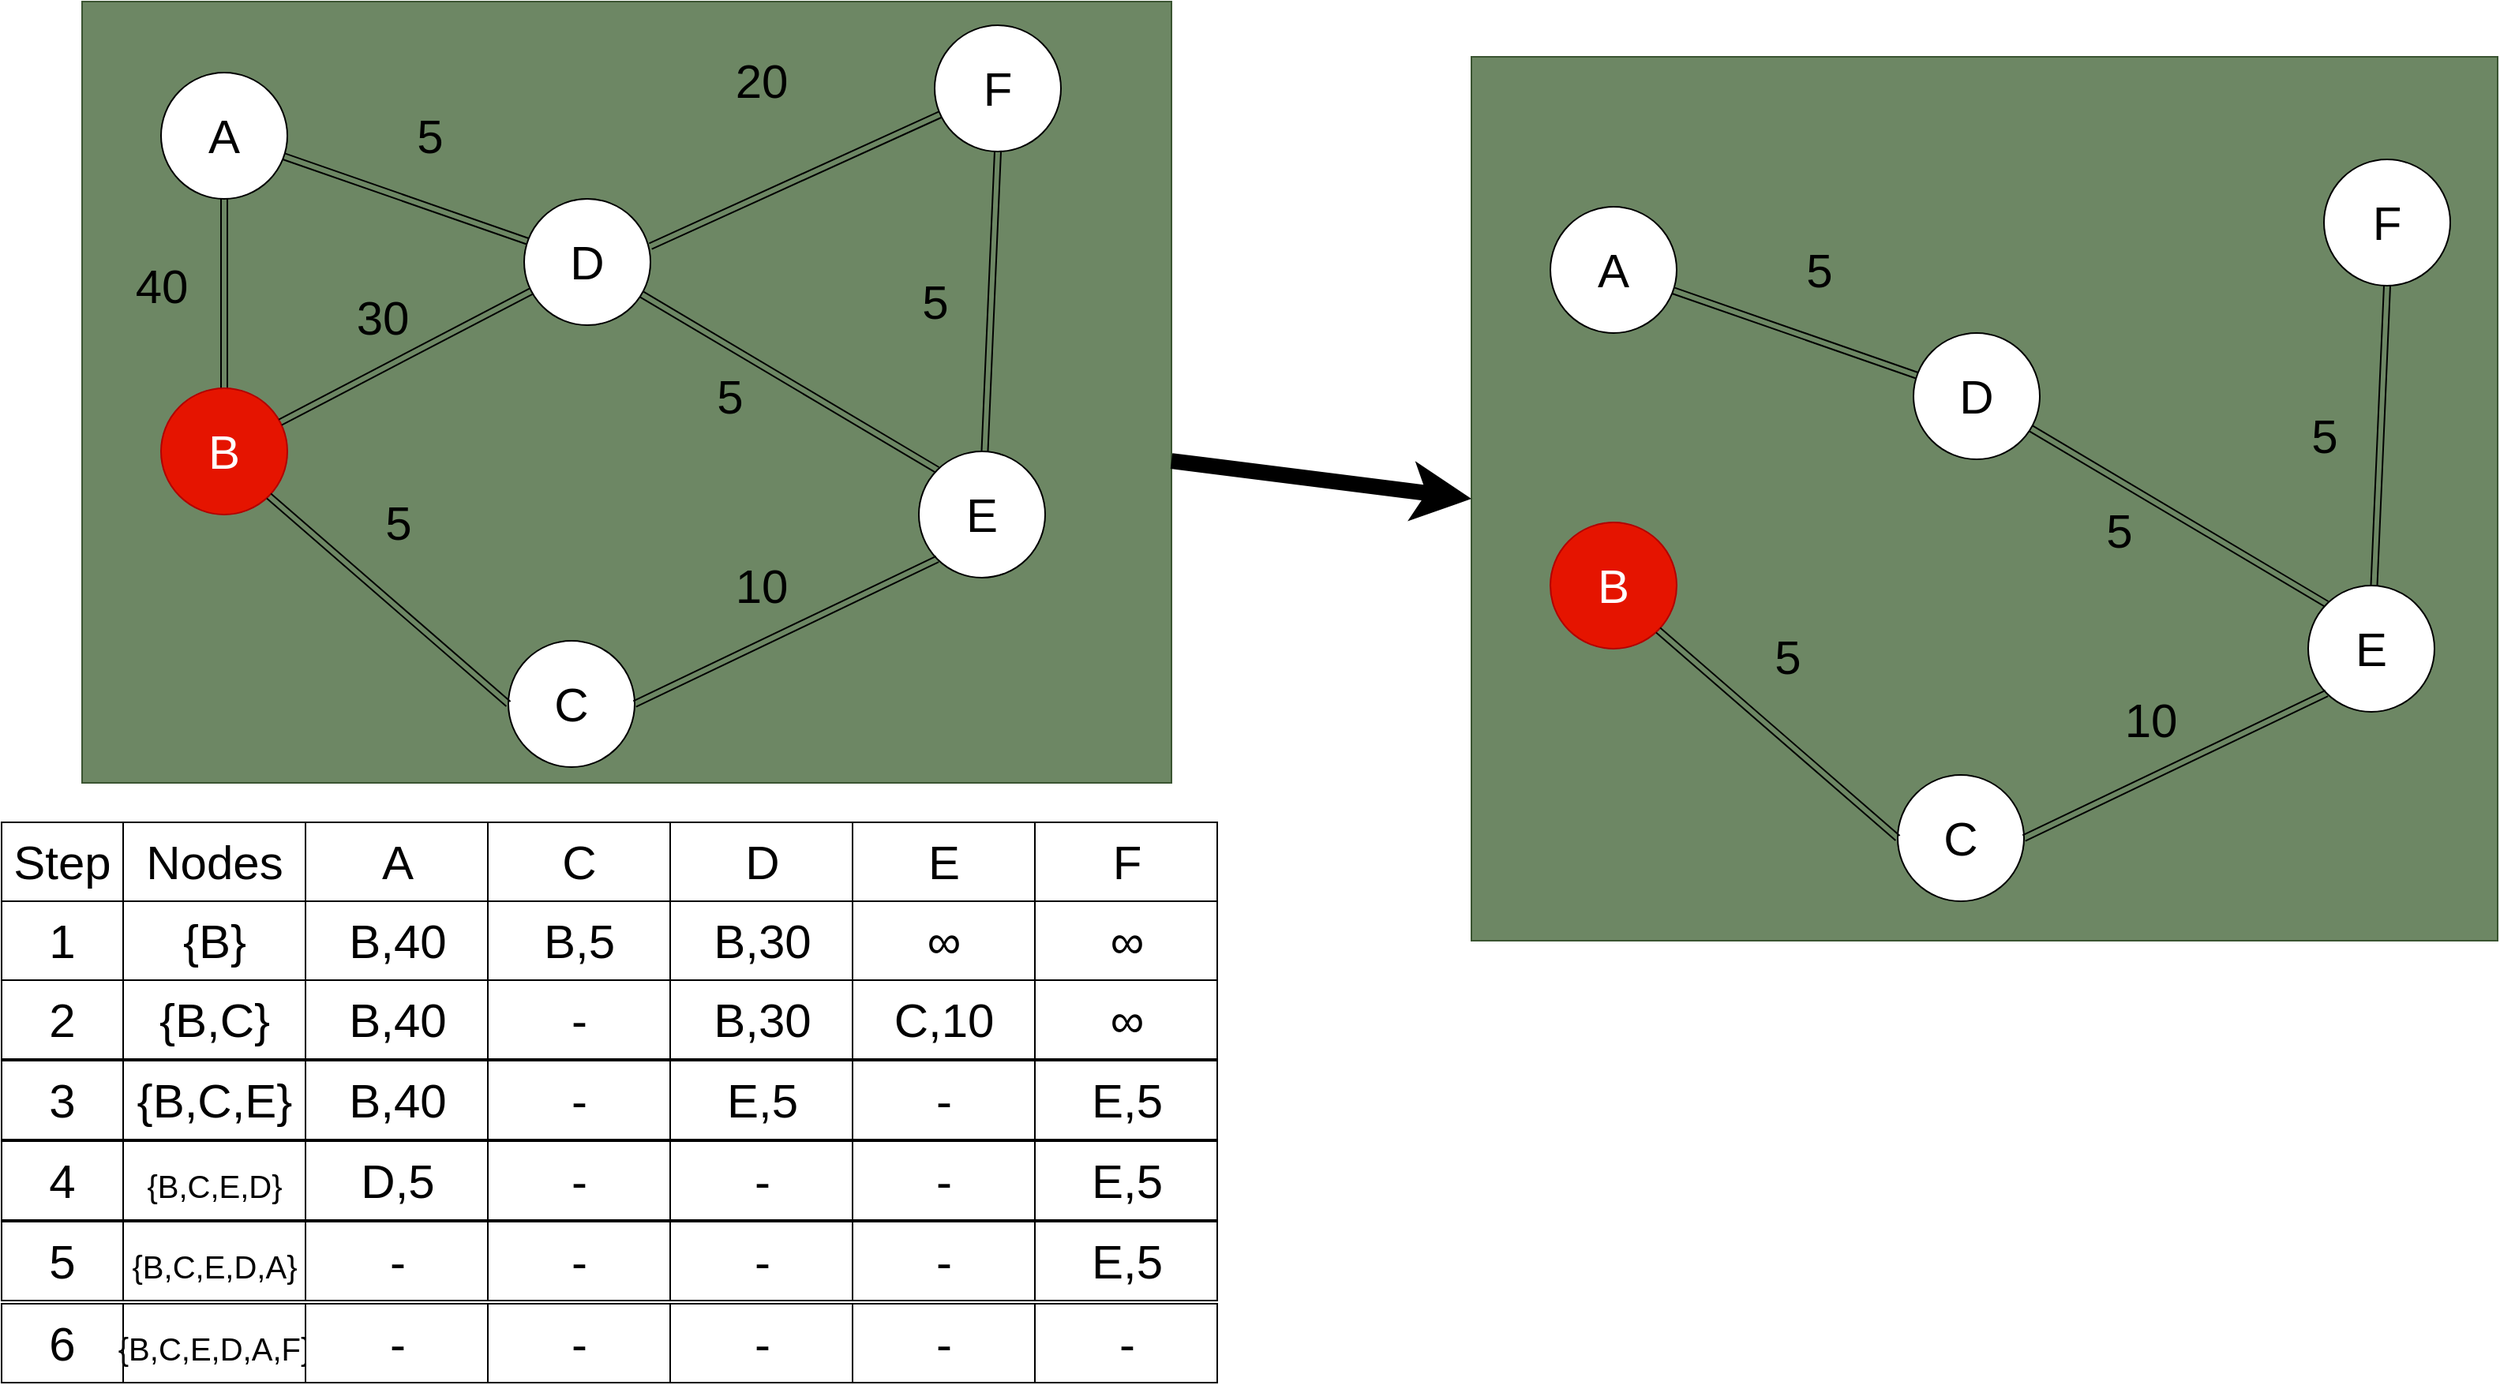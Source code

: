 <mxfile>
    <diagram id="O1QOw5PVS5vLFR1pu09W" name="페이지-1">
        <mxGraphModel dx="810" dy="528" grid="1" gridSize="10" guides="1" tooltips="1" connect="1" arrows="1" fold="1" page="1" pageScale="1" pageWidth="827" pageHeight="1169" math="0" shadow="0">
            <root>
                <mxCell id="0"/>
                <mxCell id="1" parent="0"/>
                <mxCell id="155" value="" style="rounded=0;whiteSpace=wrap;html=1;fontSize=20;fillColor=#6d8764;fontColor=#ffffff;strokeColor=#3A5431;" vertex="1" parent="1">
                    <mxGeometry x="960" y="50" width="650" height="560" as="geometry"/>
                </mxCell>
                <mxCell id="32" value="" style="group" vertex="1" connectable="0" parent="1">
                    <mxGeometry x="29" y="535" width="770" height="50" as="geometry"/>
                </mxCell>
                <mxCell id="25" value="Step" style="rounded=0;whiteSpace=wrap;html=1;fontSize=30;" vertex="1" parent="32">
                    <mxGeometry width="77" height="50" as="geometry"/>
                </mxCell>
                <mxCell id="26" value="Nodes" style="rounded=0;whiteSpace=wrap;html=1;fontSize=30;" vertex="1" parent="32">
                    <mxGeometry x="77" width="115.5" height="50" as="geometry"/>
                </mxCell>
                <mxCell id="27" value="A" style="rounded=0;whiteSpace=wrap;html=1;fontSize=30;" vertex="1" parent="32">
                    <mxGeometry x="192.5" width="115.5" height="50" as="geometry"/>
                </mxCell>
                <mxCell id="28" value="C" style="rounded=0;whiteSpace=wrap;html=1;fontSize=30;" vertex="1" parent="32">
                    <mxGeometry x="308" width="115.5" height="50" as="geometry"/>
                </mxCell>
                <mxCell id="29" value="D" style="rounded=0;whiteSpace=wrap;html=1;fontSize=30;" vertex="1" parent="32">
                    <mxGeometry x="423.5" width="115.5" height="50" as="geometry"/>
                </mxCell>
                <mxCell id="30" value="E" style="rounded=0;whiteSpace=wrap;html=1;fontSize=30;" vertex="1" parent="32">
                    <mxGeometry x="539" width="115.5" height="50" as="geometry"/>
                </mxCell>
                <mxCell id="31" value="F" style="rounded=0;whiteSpace=wrap;html=1;fontSize=30;" vertex="1" parent="32">
                    <mxGeometry x="654.5" width="115.5" height="50" as="geometry"/>
                </mxCell>
                <mxCell id="33" value="" style="group" vertex="1" connectable="0" parent="1">
                    <mxGeometry x="29" y="585" width="770" height="50" as="geometry"/>
                </mxCell>
                <mxCell id="34" value="1" style="rounded=0;whiteSpace=wrap;html=1;fontSize=30;" vertex="1" parent="33">
                    <mxGeometry width="77" height="50" as="geometry"/>
                </mxCell>
                <mxCell id="35" value="{B}" style="rounded=0;whiteSpace=wrap;html=1;fontSize=30;" vertex="1" parent="33">
                    <mxGeometry x="77" width="115.5" height="50" as="geometry"/>
                </mxCell>
                <mxCell id="36" value="B,40" style="rounded=0;whiteSpace=wrap;html=1;fontSize=30;" vertex="1" parent="33">
                    <mxGeometry x="192.5" width="115.5" height="50" as="geometry"/>
                </mxCell>
                <mxCell id="37" value="B,5" style="rounded=0;whiteSpace=wrap;html=1;fontSize=30;" vertex="1" parent="33">
                    <mxGeometry x="308" width="115.5" height="50" as="geometry"/>
                </mxCell>
                <mxCell id="38" value="B,30" style="rounded=0;whiteSpace=wrap;html=1;fontSize=30;" vertex="1" parent="33">
                    <mxGeometry x="423.5" width="115.5" height="50" as="geometry"/>
                </mxCell>
                <mxCell id="39" value="∞" style="rounded=0;whiteSpace=wrap;html=1;fontSize=30;" vertex="1" parent="33">
                    <mxGeometry x="539" width="115.5" height="50" as="geometry"/>
                </mxCell>
                <mxCell id="40" value="∞" style="rounded=0;whiteSpace=wrap;html=1;fontSize=30;" vertex="1" parent="33">
                    <mxGeometry x="654.5" width="115.5" height="50" as="geometry"/>
                </mxCell>
                <mxCell id="41" value="" style="group" vertex="1" connectable="0" parent="1">
                    <mxGeometry x="29" y="635" width="770" height="50" as="geometry"/>
                </mxCell>
                <mxCell id="42" value="2" style="rounded=0;whiteSpace=wrap;html=1;fontSize=30;" vertex="1" parent="41">
                    <mxGeometry width="77" height="50" as="geometry"/>
                </mxCell>
                <mxCell id="43" value="{B,C}" style="rounded=0;whiteSpace=wrap;html=1;fontSize=30;" vertex="1" parent="41">
                    <mxGeometry x="77" width="115.5" height="50" as="geometry"/>
                </mxCell>
                <mxCell id="44" value="B,40" style="rounded=0;whiteSpace=wrap;html=1;fontSize=30;" vertex="1" parent="41">
                    <mxGeometry x="192.5" width="115.5" height="50" as="geometry"/>
                </mxCell>
                <mxCell id="45" value="-" style="rounded=0;whiteSpace=wrap;html=1;fontSize=30;" vertex="1" parent="41">
                    <mxGeometry x="308" width="115.5" height="50" as="geometry"/>
                </mxCell>
                <mxCell id="46" value="B,30" style="rounded=0;whiteSpace=wrap;html=1;fontSize=30;" vertex="1" parent="41">
                    <mxGeometry x="423.5" width="115.5" height="50" as="geometry"/>
                </mxCell>
                <mxCell id="47" value="C,10" style="rounded=0;whiteSpace=wrap;html=1;fontSize=30;" vertex="1" parent="41">
                    <mxGeometry x="539" width="115.5" height="50" as="geometry"/>
                </mxCell>
                <mxCell id="48" value="∞" style="rounded=0;whiteSpace=wrap;html=1;fontSize=30;" vertex="1" parent="41">
                    <mxGeometry x="654.5" width="115.5" height="50" as="geometry"/>
                </mxCell>
                <mxCell id="50" value="" style="group" vertex="1" connectable="0" parent="1">
                    <mxGeometry x="29" y="686" width="770" height="50" as="geometry"/>
                </mxCell>
                <mxCell id="51" value="3" style="rounded=0;whiteSpace=wrap;html=1;fontSize=30;" vertex="1" parent="50">
                    <mxGeometry width="77" height="50" as="geometry"/>
                </mxCell>
                <mxCell id="52" value="{B,C,E}" style="rounded=0;whiteSpace=wrap;html=1;fontSize=30;" vertex="1" parent="50">
                    <mxGeometry x="77" width="115.5" height="50" as="geometry"/>
                </mxCell>
                <mxCell id="53" value="B,40" style="rounded=0;whiteSpace=wrap;html=1;fontSize=30;" vertex="1" parent="50">
                    <mxGeometry x="192.5" width="115.5" height="50" as="geometry"/>
                </mxCell>
                <mxCell id="54" value="-" style="rounded=0;whiteSpace=wrap;html=1;fontSize=30;" vertex="1" parent="50">
                    <mxGeometry x="308" width="115.5" height="50" as="geometry"/>
                </mxCell>
                <mxCell id="55" value="E,5" style="rounded=0;whiteSpace=wrap;html=1;fontSize=30;" vertex="1" parent="50">
                    <mxGeometry x="423.5" width="115.5" height="50" as="geometry"/>
                </mxCell>
                <mxCell id="56" value="-" style="rounded=0;whiteSpace=wrap;html=1;fontSize=30;" vertex="1" parent="50">
                    <mxGeometry x="539" width="115.5" height="50" as="geometry"/>
                </mxCell>
                <mxCell id="57" value="E,5" style="rounded=0;whiteSpace=wrap;html=1;fontSize=30;" vertex="1" parent="50">
                    <mxGeometry x="654.5" width="115.5" height="50" as="geometry"/>
                </mxCell>
                <mxCell id="58" value="" style="group" vertex="1" connectable="0" parent="1">
                    <mxGeometry x="29" y="737" width="770" height="50" as="geometry"/>
                </mxCell>
                <mxCell id="59" value="4" style="rounded=0;whiteSpace=wrap;html=1;fontSize=30;" vertex="1" parent="58">
                    <mxGeometry width="77" height="50" as="geometry"/>
                </mxCell>
                <mxCell id="60" value="&lt;font style=&quot;font-size: 20px;&quot;&gt;{B,C,E,D}&lt;/font&gt;" style="rounded=0;whiteSpace=wrap;html=1;fontSize=30;" vertex="1" parent="58">
                    <mxGeometry x="77" width="115.5" height="50" as="geometry"/>
                </mxCell>
                <mxCell id="61" value="D,5" style="rounded=0;whiteSpace=wrap;html=1;fontSize=30;" vertex="1" parent="58">
                    <mxGeometry x="192.5" width="115.5" height="50" as="geometry"/>
                </mxCell>
                <mxCell id="62" value="-" style="rounded=0;whiteSpace=wrap;html=1;fontSize=30;" vertex="1" parent="58">
                    <mxGeometry x="308" width="115.5" height="50" as="geometry"/>
                </mxCell>
                <mxCell id="63" value="-" style="rounded=0;whiteSpace=wrap;html=1;fontSize=30;" vertex="1" parent="58">
                    <mxGeometry x="423.5" width="115.5" height="50" as="geometry"/>
                </mxCell>
                <mxCell id="64" value="-" style="rounded=0;whiteSpace=wrap;html=1;fontSize=30;" vertex="1" parent="58">
                    <mxGeometry x="539" width="115.5" height="50" as="geometry"/>
                </mxCell>
                <mxCell id="65" value="E,5" style="rounded=0;whiteSpace=wrap;html=1;fontSize=30;" vertex="1" parent="58">
                    <mxGeometry x="654.5" width="115.5" height="50" as="geometry"/>
                </mxCell>
                <mxCell id="66" value="" style="group" vertex="1" connectable="0" parent="1">
                    <mxGeometry x="29" y="788" width="770" height="50" as="geometry"/>
                </mxCell>
                <mxCell id="67" value="5" style="rounded=0;whiteSpace=wrap;html=1;fontSize=30;" vertex="1" parent="66">
                    <mxGeometry width="77" height="50" as="geometry"/>
                </mxCell>
                <mxCell id="68" value="&lt;font style=&quot;font-size: 20px;&quot;&gt;{B,C,E,D,A}&lt;/font&gt;" style="rounded=0;whiteSpace=wrap;html=1;fontSize=30;" vertex="1" parent="66">
                    <mxGeometry x="77" width="115.5" height="50" as="geometry"/>
                </mxCell>
                <mxCell id="69" value="-" style="rounded=0;whiteSpace=wrap;html=1;fontSize=30;" vertex="1" parent="66">
                    <mxGeometry x="192.5" width="115.5" height="50" as="geometry"/>
                </mxCell>
                <mxCell id="70" value="-" style="rounded=0;whiteSpace=wrap;html=1;fontSize=30;" vertex="1" parent="66">
                    <mxGeometry x="308" width="115.5" height="50" as="geometry"/>
                </mxCell>
                <mxCell id="71" value="-" style="rounded=0;whiteSpace=wrap;html=1;fontSize=30;" vertex="1" parent="66">
                    <mxGeometry x="423.5" width="115.5" height="50" as="geometry"/>
                </mxCell>
                <mxCell id="72" value="-" style="rounded=0;whiteSpace=wrap;html=1;fontSize=30;" vertex="1" parent="66">
                    <mxGeometry x="539" width="115.5" height="50" as="geometry"/>
                </mxCell>
                <mxCell id="73" value="E,5" style="rounded=0;whiteSpace=wrap;html=1;fontSize=30;" vertex="1" parent="66">
                    <mxGeometry x="654.5" width="115.5" height="50" as="geometry"/>
                </mxCell>
                <mxCell id="74" value="" style="group" vertex="1" connectable="0" parent="1">
                    <mxGeometry x="29" y="840" width="770" height="50" as="geometry"/>
                </mxCell>
                <mxCell id="75" value="6" style="rounded=0;whiteSpace=wrap;html=1;fontSize=30;" vertex="1" parent="74">
                    <mxGeometry width="77" height="50" as="geometry"/>
                </mxCell>
                <mxCell id="76" value="&lt;font style=&quot;font-size: 20px;&quot;&gt;{B,C,E,D,A,F}&lt;/font&gt;" style="rounded=0;whiteSpace=wrap;html=1;fontSize=30;" vertex="1" parent="74">
                    <mxGeometry x="77" width="115.5" height="50" as="geometry"/>
                </mxCell>
                <mxCell id="77" value="-" style="rounded=0;whiteSpace=wrap;html=1;fontSize=30;" vertex="1" parent="74">
                    <mxGeometry x="192.5" width="115.5" height="50" as="geometry"/>
                </mxCell>
                <mxCell id="78" value="-" style="rounded=0;whiteSpace=wrap;html=1;fontSize=30;" vertex="1" parent="74">
                    <mxGeometry x="308" width="115.5" height="50" as="geometry"/>
                </mxCell>
                <mxCell id="79" value="-" style="rounded=0;whiteSpace=wrap;html=1;fontSize=30;" vertex="1" parent="74">
                    <mxGeometry x="423.5" width="115.5" height="50" as="geometry"/>
                </mxCell>
                <mxCell id="80" value="-" style="rounded=0;whiteSpace=wrap;html=1;fontSize=30;" vertex="1" parent="74">
                    <mxGeometry x="539" width="115.5" height="50" as="geometry"/>
                </mxCell>
                <mxCell id="81" value="-" style="rounded=0;whiteSpace=wrap;html=1;fontSize=30;" vertex="1" parent="74">
                    <mxGeometry x="654.5" width="115.5" height="50" as="geometry"/>
                </mxCell>
                <mxCell id="82" value="" style="group" vertex="1" connectable="0" parent="1">
                    <mxGeometry x="100" y="30" width="670" height="480" as="geometry"/>
                </mxCell>
                <mxCell id="106" value="" style="rounded=0;whiteSpace=wrap;html=1;fontSize=20;fillColor=#6d8764;fontColor=#ffffff;strokeColor=#3A5431;" vertex="1" parent="82">
                    <mxGeometry x="-20" y="-15" width="690" height="495" as="geometry"/>
                </mxCell>
                <mxCell id="2" value="&lt;font style=&quot;font-size: 30px;&quot;&gt;A&lt;/font&gt;" style="ellipse;whiteSpace=wrap;html=1;aspect=fixed;" vertex="1" parent="82">
                    <mxGeometry x="30" y="30" width="80" height="80" as="geometry"/>
                </mxCell>
                <mxCell id="9" style="edgeStyle=none;shape=link;html=1;exitX=0.5;exitY=0;exitDx=0;exitDy=0;entryX=0.5;entryY=1;entryDx=0;entryDy=0;" edge="1" parent="82" source="3" target="2">
                    <mxGeometry relative="1" as="geometry"/>
                </mxCell>
                <mxCell id="3" value="&lt;span style=&quot;font-size: 30px;&quot;&gt;B&lt;/span&gt;" style="ellipse;whiteSpace=wrap;html=1;aspect=fixed;fillColor=#e51400;fontColor=#ffffff;strokeColor=#B20000;" vertex="1" parent="82">
                    <mxGeometry x="30" y="230" width="80" height="80" as="geometry"/>
                </mxCell>
                <mxCell id="4" value="&lt;span style=&quot;font-size: 30px;&quot;&gt;C&lt;/span&gt;" style="ellipse;whiteSpace=wrap;html=1;aspect=fixed;" vertex="1" parent="82">
                    <mxGeometry x="250" y="390" width="80" height="80" as="geometry"/>
                </mxCell>
                <mxCell id="10" style="edgeStyle=none;shape=link;html=1;exitX=1;exitY=1;exitDx=0;exitDy=0;entryX=0;entryY=0.5;entryDx=0;entryDy=0;" edge="1" parent="82" source="3" target="4">
                    <mxGeometry relative="1" as="geometry"/>
                </mxCell>
                <mxCell id="13" style="edgeStyle=none;shape=link;html=1;" edge="1" parent="82" target="6">
                    <mxGeometry relative="1" as="geometry">
                        <mxPoint x="340" y="140" as="sourcePoint"/>
                    </mxGeometry>
                </mxCell>
                <mxCell id="5" value="&lt;span style=&quot;font-size: 30px;&quot;&gt;D&lt;/span&gt;" style="ellipse;whiteSpace=wrap;html=1;aspect=fixed;" vertex="1" parent="82">
                    <mxGeometry x="260" y="110" width="80" height="80" as="geometry"/>
                </mxCell>
                <mxCell id="8" style="edgeStyle=none;html=1;shape=link;" edge="1" parent="82" source="2" target="5">
                    <mxGeometry relative="1" as="geometry"/>
                </mxCell>
                <mxCell id="18" style="edgeStyle=none;shape=link;html=1;fontSize=30;" edge="1" parent="82" source="3" target="5">
                    <mxGeometry relative="1" as="geometry"/>
                </mxCell>
                <mxCell id="6" value="&lt;span style=&quot;font-size: 30px;&quot;&gt;F&lt;/span&gt;" style="ellipse;whiteSpace=wrap;html=1;aspect=fixed;" vertex="1" parent="82">
                    <mxGeometry x="520" width="80" height="80" as="geometry"/>
                </mxCell>
                <mxCell id="12" style="edgeStyle=none;shape=link;html=1;exitX=0;exitY=0;exitDx=0;exitDy=0;" edge="1" parent="82" source="7" target="5">
                    <mxGeometry relative="1" as="geometry"/>
                </mxCell>
                <mxCell id="7" value="&lt;span style=&quot;font-size: 30px;&quot;&gt;E&lt;/span&gt;" style="ellipse;whiteSpace=wrap;html=1;aspect=fixed;" vertex="1" parent="82">
                    <mxGeometry x="510" y="270" width="80" height="80" as="geometry"/>
                </mxCell>
                <mxCell id="11" style="edgeStyle=none;shape=link;html=1;exitX=1;exitY=0.5;exitDx=0;exitDy=0;entryX=0;entryY=1;entryDx=0;entryDy=0;" edge="1" parent="82" source="4" target="7">
                    <mxGeometry relative="1" as="geometry"/>
                </mxCell>
                <mxCell id="14" style="edgeStyle=none;shape=link;html=1;exitX=0.5;exitY=1;exitDx=0;exitDy=0;" edge="1" parent="82" source="6" target="7">
                    <mxGeometry relative="1" as="geometry"/>
                </mxCell>
                <mxCell id="16" value="5" style="text;html=1;align=center;verticalAlign=middle;resizable=0;points=[];autosize=1;strokeColor=none;fillColor=none;fontSize=30;" vertex="1" parent="82">
                    <mxGeometry x="180" y="45" width="40" height="50" as="geometry"/>
                </mxCell>
                <mxCell id="17" value="40" style="text;html=1;align=center;verticalAlign=middle;resizable=0;points=[];autosize=1;strokeColor=none;fillColor=none;fontSize=30;" vertex="1" parent="82">
                    <mxGeometry y="140" width="60" height="50" as="geometry"/>
                </mxCell>
                <mxCell id="19" value="30" style="text;html=1;align=center;verticalAlign=middle;resizable=0;points=[];autosize=1;strokeColor=none;fillColor=none;fontSize=30;" vertex="1" parent="82">
                    <mxGeometry x="140" y="160" width="60" height="50" as="geometry"/>
                </mxCell>
                <mxCell id="20" value="5" style="text;html=1;align=center;verticalAlign=middle;resizable=0;points=[];autosize=1;strokeColor=none;fillColor=none;fontSize=30;" vertex="1" parent="82">
                    <mxGeometry x="160" y="290" width="40" height="50" as="geometry"/>
                </mxCell>
                <mxCell id="21" value="5" style="text;html=1;align=center;verticalAlign=middle;resizable=0;points=[];autosize=1;strokeColor=none;fillColor=none;fontSize=30;" vertex="1" parent="82">
                    <mxGeometry x="370" y="210" width="40" height="50" as="geometry"/>
                </mxCell>
                <mxCell id="22" value="10" style="text;html=1;align=center;verticalAlign=middle;resizable=0;points=[];autosize=1;strokeColor=none;fillColor=none;fontSize=30;" vertex="1" parent="82">
                    <mxGeometry x="380" y="330" width="60" height="50" as="geometry"/>
                </mxCell>
                <mxCell id="23" value="5" style="text;html=1;align=center;verticalAlign=middle;resizable=0;points=[];autosize=1;strokeColor=none;fillColor=none;fontSize=30;" vertex="1" parent="82">
                    <mxGeometry x="500" y="150" width="40" height="50" as="geometry"/>
                </mxCell>
                <mxCell id="24" value="20" style="text;html=1;align=center;verticalAlign=middle;resizable=0;points=[];autosize=1;strokeColor=none;fillColor=none;fontSize=30;" vertex="1" parent="82">
                    <mxGeometry x="380" y="10" width="60" height="50" as="geometry"/>
                </mxCell>
                <mxCell id="84" value="&lt;font style=&quot;font-size: 30px;&quot;&gt;A&lt;/font&gt;" style="ellipse;whiteSpace=wrap;html=1;aspect=fixed;" vertex="1" parent="1">
                    <mxGeometry x="1010" y="145" width="80" height="80" as="geometry"/>
                </mxCell>
                <mxCell id="86" value="&lt;span style=&quot;font-size: 30px;&quot;&gt;B&lt;/span&gt;" style="ellipse;whiteSpace=wrap;html=1;aspect=fixed;fillColor=#e51400;fontColor=#ffffff;strokeColor=#B20000;" vertex="1" parent="1">
                    <mxGeometry x="1010" y="345" width="80" height="80" as="geometry"/>
                </mxCell>
                <mxCell id="87" value="&lt;span style=&quot;font-size: 30px;&quot;&gt;C&lt;/span&gt;" style="ellipse;whiteSpace=wrap;html=1;aspect=fixed;" vertex="1" parent="1">
                    <mxGeometry x="1230" y="505" width="80" height="80" as="geometry"/>
                </mxCell>
                <mxCell id="88" style="edgeStyle=none;shape=link;html=1;exitX=1;exitY=1;exitDx=0;exitDy=0;entryX=0;entryY=0.5;entryDx=0;entryDy=0;" edge="1" parent="1" source="86" target="87">
                    <mxGeometry relative="1" as="geometry"/>
                </mxCell>
                <mxCell id="90" value="&lt;span style=&quot;font-size: 30px;&quot;&gt;D&lt;/span&gt;" style="ellipse;whiteSpace=wrap;html=1;aspect=fixed;" vertex="1" parent="1">
                    <mxGeometry x="1240" y="225" width="80" height="80" as="geometry"/>
                </mxCell>
                <mxCell id="91" style="edgeStyle=none;html=1;shape=link;" edge="1" parent="1" source="84" target="90">
                    <mxGeometry relative="1" as="geometry"/>
                </mxCell>
                <mxCell id="93" value="&lt;span style=&quot;font-size: 30px;&quot;&gt;F&lt;/span&gt;" style="ellipse;whiteSpace=wrap;html=1;aspect=fixed;" vertex="1" parent="1">
                    <mxGeometry x="1500" y="115" width="80" height="80" as="geometry"/>
                </mxCell>
                <mxCell id="94" style="edgeStyle=none;shape=link;html=1;exitX=0;exitY=0;exitDx=0;exitDy=0;" edge="1" parent="1" source="95" target="90">
                    <mxGeometry relative="1" as="geometry"/>
                </mxCell>
                <mxCell id="95" value="&lt;span style=&quot;font-size: 30px;&quot;&gt;E&lt;/span&gt;" style="ellipse;whiteSpace=wrap;html=1;aspect=fixed;" vertex="1" parent="1">
                    <mxGeometry x="1490" y="385" width="80" height="80" as="geometry"/>
                </mxCell>
                <mxCell id="96" style="edgeStyle=none;shape=link;html=1;exitX=1;exitY=0.5;exitDx=0;exitDy=0;entryX=0;entryY=1;entryDx=0;entryDy=0;" edge="1" parent="1" source="87" target="95">
                    <mxGeometry relative="1" as="geometry"/>
                </mxCell>
                <mxCell id="97" style="edgeStyle=none;shape=link;html=1;exitX=0.5;exitY=1;exitDx=0;exitDy=0;" edge="1" parent="1" source="93" target="95">
                    <mxGeometry relative="1" as="geometry"/>
                </mxCell>
                <mxCell id="98" value="5" style="text;html=1;align=center;verticalAlign=middle;resizable=0;points=[];autosize=1;strokeColor=none;fillColor=none;fontSize=30;" vertex="1" parent="1">
                    <mxGeometry x="1160" y="160" width="40" height="50" as="geometry"/>
                </mxCell>
                <mxCell id="101" value="5" style="text;html=1;align=center;verticalAlign=middle;resizable=0;points=[];autosize=1;strokeColor=none;fillColor=none;fontSize=30;" vertex="1" parent="1">
                    <mxGeometry x="1140" y="405" width="40" height="50" as="geometry"/>
                </mxCell>
                <mxCell id="102" value="5" style="text;html=1;align=center;verticalAlign=middle;resizable=0;points=[];autosize=1;strokeColor=none;fillColor=none;fontSize=30;" vertex="1" parent="1">
                    <mxGeometry x="1350" y="325" width="40" height="50" as="geometry"/>
                </mxCell>
                <mxCell id="103" value="10" style="text;html=1;align=center;verticalAlign=middle;resizable=0;points=[];autosize=1;strokeColor=none;fillColor=none;fontSize=30;" vertex="1" parent="1">
                    <mxGeometry x="1360" y="445" width="60" height="50" as="geometry"/>
                </mxCell>
                <mxCell id="104" value="5" style="text;html=1;align=center;verticalAlign=middle;resizable=0;points=[];autosize=1;strokeColor=none;fillColor=none;fontSize=30;" vertex="1" parent="1">
                    <mxGeometry x="1480" y="265" width="40" height="50" as="geometry"/>
                </mxCell>
                <mxCell id="156" style="edgeStyle=none;html=1;entryX=0;entryY=0.5;entryDx=0;entryDy=0;fontSize=20;strokeWidth=10;" edge="1" parent="1" source="106" target="155">
                    <mxGeometry relative="1" as="geometry"/>
                </mxCell>
            </root>
        </mxGraphModel>
    </diagram>
</mxfile>